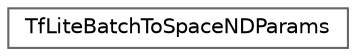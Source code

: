 digraph "Graphical Class Hierarchy"
{
 // LATEX_PDF_SIZE
  bgcolor="transparent";
  edge [fontname=Helvetica,fontsize=10,labelfontname=Helvetica,labelfontsize=10];
  node [fontname=Helvetica,fontsize=10,shape=box,height=0.2,width=0.4];
  rankdir="LR";
  Node0 [id="Node000000",label="TfLiteBatchToSpaceNDParams",height=0.2,width=0.4,color="grey40", fillcolor="white", style="filled",URL="$struct_tf_lite_batch_to_space_n_d_params.html",tooltip=" "];
}

